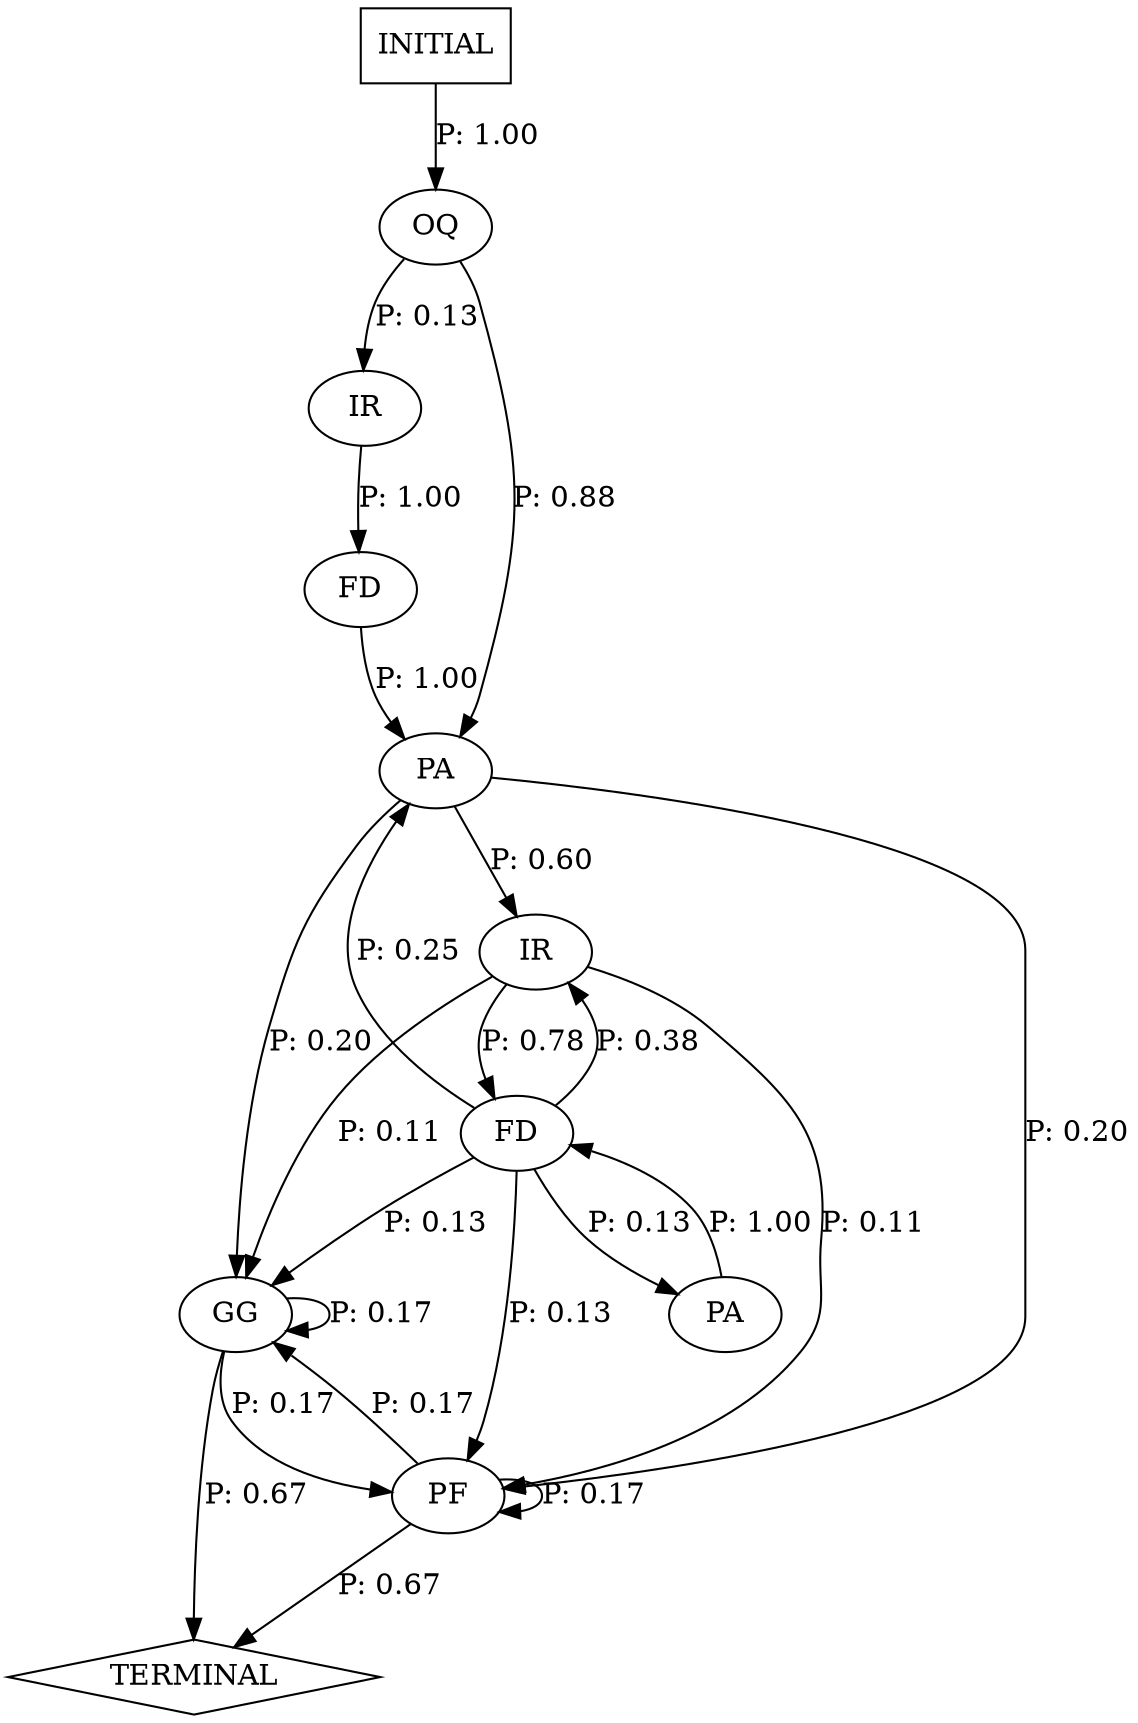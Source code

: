 digraph G {
  0 [label="FD"];
  1 [label="FD"];
  2 [label="GG"];
  3 [label="IR"];
  4 [label="IR"];
  5 [label="OQ"];
  6 [label="PA"];
  7 [label="PA"];
  8 [label="PF"];
  9 [label="TERMINAL",shape=diamond];
  10 [label="INITIAL",shape=box];
0->7 [label="P: 1.00"];
1->2 [label="P: 0.13"];
1->4 [label="P: 0.38"];
1->6 [label="P: 0.13"];
1->7 [label="P: 0.25"];
1->8 [label="P: 0.13"];
2->2 [label="P: 0.17"];
2->8 [label="P: 0.17"];
2->9 [label="P: 0.67"];
3->0 [label="P: 1.00"];
4->1 [label="P: 0.78"];
4->2 [label="P: 0.11"];
4->8 [label="P: 0.11"];
5->3 [label="P: 0.13"];
5->7 [label="P: 0.88"];
6->1 [label="P: 1.00"];
7->2 [label="P: 0.20"];
7->4 [label="P: 0.60"];
7->8 [label="P: 0.20"];
8->2 [label="P: 0.17"];
8->8 [label="P: 0.17"];
8->9 [label="P: 0.67"];
10->5 [label="P: 1.00"];
}
